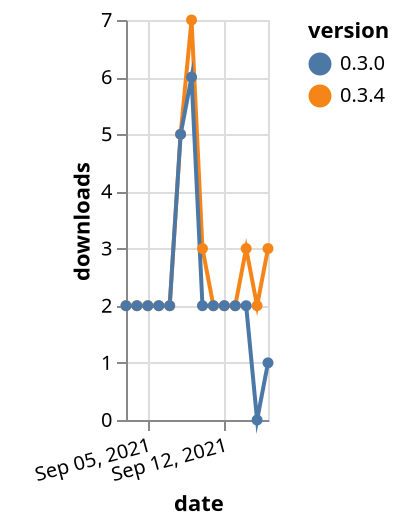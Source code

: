 {"$schema": "https://vega.github.io/schema/vega-lite/v5.json", "description": "A simple bar chart with embedded data.", "data": {"values": [{"date": "2021-09-03", "total": 2857, "delta": 2, "version": "0.3.4"}, {"date": "2021-09-04", "total": 2859, "delta": 2, "version": "0.3.4"}, {"date": "2021-09-05", "total": 2861, "delta": 2, "version": "0.3.4"}, {"date": "2021-09-06", "total": 2863, "delta": 2, "version": "0.3.4"}, {"date": "2021-09-07", "total": 2865, "delta": 2, "version": "0.3.4"}, {"date": "2021-09-08", "total": 2870, "delta": 5, "version": "0.3.4"}, {"date": "2021-09-09", "total": 2877, "delta": 7, "version": "0.3.4"}, {"date": "2021-09-10", "total": 2880, "delta": 3, "version": "0.3.4"}, {"date": "2021-09-11", "total": 2882, "delta": 2, "version": "0.3.4"}, {"date": "2021-09-12", "total": 2884, "delta": 2, "version": "0.3.4"}, {"date": "2021-09-13", "total": 2886, "delta": 2, "version": "0.3.4"}, {"date": "2021-09-14", "total": 2889, "delta": 3, "version": "0.3.4"}, {"date": "2021-09-15", "total": 2891, "delta": 2, "version": "0.3.4"}, {"date": "2021-09-16", "total": 2894, "delta": 3, "version": "0.3.4"}, {"date": "2021-09-03", "total": 2688, "delta": 2, "version": "0.3.0"}, {"date": "2021-09-04", "total": 2690, "delta": 2, "version": "0.3.0"}, {"date": "2021-09-05", "total": 2692, "delta": 2, "version": "0.3.0"}, {"date": "2021-09-06", "total": 2694, "delta": 2, "version": "0.3.0"}, {"date": "2021-09-07", "total": 2696, "delta": 2, "version": "0.3.0"}, {"date": "2021-09-08", "total": 2701, "delta": 5, "version": "0.3.0"}, {"date": "2021-09-09", "total": 2707, "delta": 6, "version": "0.3.0"}, {"date": "2021-09-10", "total": 2709, "delta": 2, "version": "0.3.0"}, {"date": "2021-09-11", "total": 2711, "delta": 2, "version": "0.3.0"}, {"date": "2021-09-12", "total": 2713, "delta": 2, "version": "0.3.0"}, {"date": "2021-09-13", "total": 2715, "delta": 2, "version": "0.3.0"}, {"date": "2021-09-14", "total": 2717, "delta": 2, "version": "0.3.0"}, {"date": "2021-09-15", "total": 2717, "delta": 0, "version": "0.3.0"}, {"date": "2021-09-16", "total": 2718, "delta": 1, "version": "0.3.0"}]}, "width": "container", "mark": {"type": "line", "point": {"filled": true}}, "encoding": {"x": {"field": "date", "type": "temporal", "timeUnit": "yearmonthdate", "title": "date", "axis": {"labelAngle": -15}}, "y": {"field": "delta", "type": "quantitative", "title": "downloads"}, "color": {"field": "version", "type": "nominal"}, "tooltip": {"field": "delta"}}}